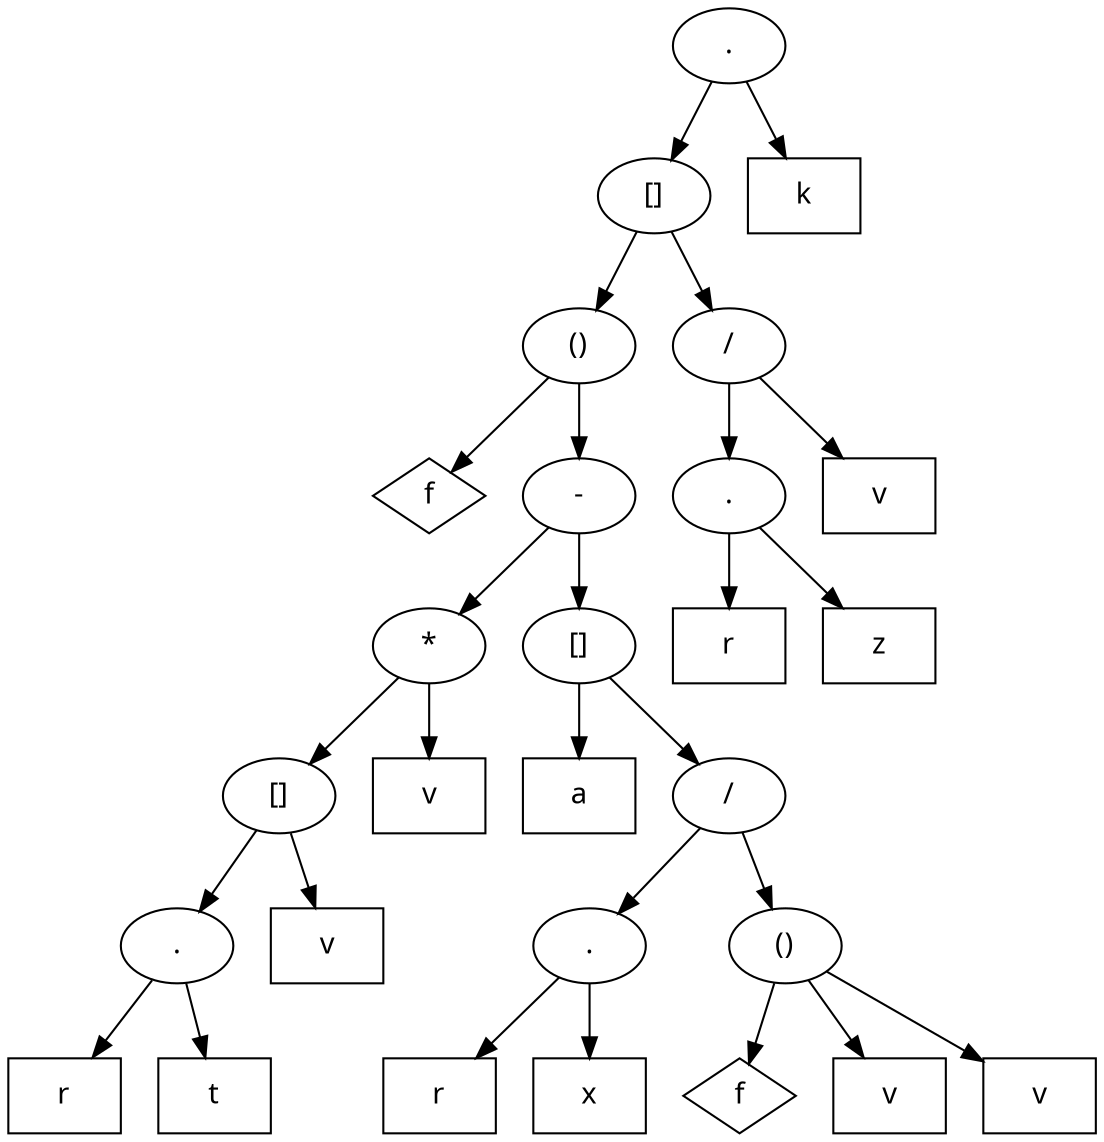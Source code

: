 digraph G {
	node [label="\N"];
	graph [bb="0,0,513,540"];
	{
		graph [bb=""];
		0 [label=".", fontname=Verdana, shape=ellipse, pos="297,522", width="0.75", height="0.5"];
		1 [label="[]", fontname=Verdana, shape=ellipse, pos="261,450", width="0.75", height="0.5"];
		2 [label=k, fontname=Verdana, shape=box, pos="333,450", width="0.75", height="0.5"];
		3 [label="()", fontname=Verdana, shape=ellipse, pos="225,378", width="0.75", height="0.5"];
		4 [label="/", fontname=Verdana, shape=ellipse, pos="297,378", width="0.75", height="0.5"];
		5 [label=f, fontname=Verdana, shape=diamond, pos="153,306", width="0.75", height="0.5"];
		6 [label="-", fontname=Verdana, shape=ellipse, pos="225,306", width="0.75", height="0.5"];
		7 [label="*", fontname=Verdana, shape=ellipse, pos="153,234", width="0.75", height="0.5"];
		8 [label="[]", fontname=Verdana, shape=ellipse, pos="225,234", width="0.75", height="0.5"];
		9 [label="[]", fontname=Verdana, shape=ellipse, pos="81,162", width="0.75", height="0.5"];
		10 [label=v, fontname=Verdana, shape=box, pos="153,162", width="0.75", height="0.5"];
		11 [label=".", fontname=Verdana, shape=ellipse, pos="45,90", width="0.75", height="0.5"];
		12 [label=v, fontname=Verdana, shape=box, pos="117,90", width="0.75", height="0.5"];
		13 [label=r, fontname=Verdana, shape=box, pos="27,18", width="0.75", height="0.5"];
		14 [label=t, fontname=Verdana, shape=box, pos="99,18", width="0.75", height="0.5"];
		15 [label=a, fontname=Verdana, shape=box, pos="225,162", width="0.75", height="0.5"];
		16 [label="/", fontname=Verdana, shape=ellipse, pos="297,162", width="0.75", height="0.5"];
		17 [label=".", fontname=Verdana, shape=ellipse, pos="270,90", width="0.75", height="0.5"];
		18 [label="()", fontname=Verdana, shape=ellipse, pos="378,90", width="0.75", height="0.5"];
		19 [label=r, fontname=Verdana, shape=box, pos="198,18", width="0.75", height="0.5"];
		20 [label=x, fontname=Verdana, shape=box, pos="270,18", width="0.75", height="0.5"];
		21 [label=f, fontname=Verdana, shape=diamond, pos="342,18", width="0.75", height="0.5"];
		22 [label=v, fontname=Verdana, shape=box, pos="414,18", width="0.75", height="0.5"];
		23 [label=v, fontname=Verdana, shape=box, pos="486,18", width="0.75", height="0.5"];
		24 [label=".", fontname=Verdana, shape=ellipse, pos="297,306", width="0.75", height="0.5"];
		25 [label=v, fontname=Verdana, shape=box, pos="369,306", width="0.75", height="0.5"];
		26 [label=r, fontname=Verdana, shape=box, pos="297,234", width="0.75", height="0.5"];
		27 [label=z, fontname=Verdana, shape=box, pos="369,234", width="0.75", height="0.5"];
		0 -> 1 [pos="e,269.63,467.27 288.29,504.57 284.04,496.08 278.85,485.69 274.13,476.27"];
		0 -> 2 [pos="e,323.99,468.02 305.71,504.57 309.82,496.35 314.82,486.36 319.41,477.18"];
		1 -> 3 [pos="e,233.63,395.27 252.29,432.57 248.04,424.08 242.85,413.69 238.13,404.27"];
		1 -> 4 [pos="e,288.37,395.27 269.71,432.57 273.96,424.08 279.15,413.69 283.87,404.27"];
		3 -> 5 [pos="e,164.02,317.02 209.73,362.73 198.49,351.49 183.15,336.15 171.26,324.26"];
		3 -> 6 [pos="e,225,324.41 225,359.83 225,352.13 225,342.97 225,334.42"];
		6 -> 7 [pos="e,168.25,249.25 209.73,290.73 199.8,280.8 186.68,267.68 175.56,256.56"];
		6 -> 8 [pos="e,225,252.41 225,287.83 225,280.13 225,270.97 225,262.42"];
		7 -> 9 [pos="e,96.247,177.25 137.73,218.73 127.8,208.8 114.68,195.68 103.56,184.56"];
		7 -> 10 [pos="e,153,180.41 153,215.83 153,208.13 153,198.97 153,190.42"];
		9 -> 11 [pos="e,53.634,107.27 72.285,144.57 68.04,136.08 62.846,125.69 58.134,116.27"];
		9 -> 12 [pos="e,107.99,108.02 89.715,144.57 93.823,136.35 98.82,126.36 103.41,117.18"];
		11 -> 13 [pos="e,31.523,36.093 40.551,72.202 38.575,64.3 36.203,54.811 33.999,45.996"];
		11 -> 14 [pos="e,85.468,36.042 57.253,73.662 63.752,64.998 71.894,54.142 79.258,44.323"];
		8 -> 15 [pos="e,225,180.41 225,215.83 225,208.13 225,198.97 225,190.42"];
		8 -> 16 [pos="e,281.75,177.25 240.27,218.73 250.2,208.8 263.32,195.68 274.44,184.56"];
		16 -> 17 [pos="e,276.6,107.59 290.33,144.2 287.25,136.01 283.54,126.1 280.13,117.01"];
		16 -> 18 [pos="e,361.63,104.55 313.39,147.43 325.03,137.09 340.84,123.03 353.91,111.41"];
		17 -> 19 [pos="e,216.05,36.047 254.73,74.731 245.63,65.629 233.85,53.846 223.38,43.379"];
		17 -> 20 [pos="e,270,36.413 270,71.831 270,64.131 270,54.974 270,46.417"];
		18 -> 21 [pos="e,348.95,31.898 369.29,72.571 364.55,63.109 358.65,51.291 353.54,41.074"];
		18 -> 22 [pos="e,404.99,36.021 386.71,72.571 390.82,64.354 395.82,54.361 400.41,45.182"];
		18 -> 23 [pos="e,458.74,36.17 397.31,77.128 412.01,67.325 432.67,53.555 450.34,41.77"];
		4 -> 24 [pos="e,297,324.41 297,359.83 297,352.13 297,342.97 297,334.42"];
		4 -> 25 [pos="e,350.95,324.05 312.27,362.73 321.37,353.63 333.15,341.85 343.62,331.38"];
		24 -> 26 [pos="e,297,252.41 297,287.83 297,280.13 297,270.97 297,262.42"];
		24 -> 27 [pos="e,350.95,252.05 312.27,290.73 321.37,281.63 333.15,269.85 343.62,259.38"];
	}
}
